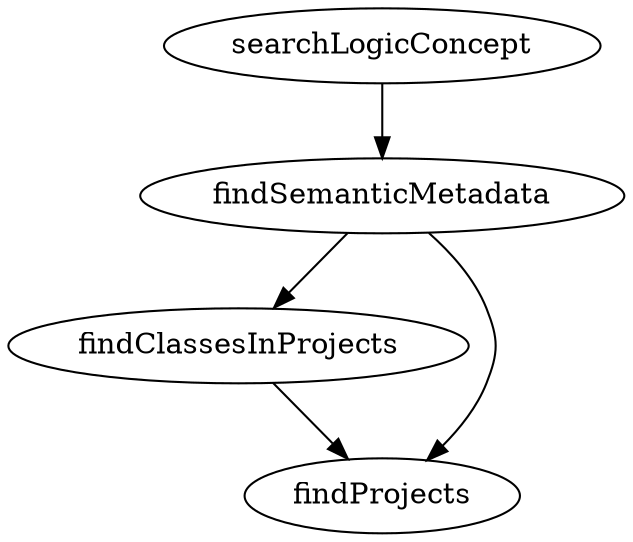 digraph {
	findClassesInProjects -> findProjects ;
	findSemanticMetadata -> findClassesInProjects ;
	findSemanticMetadata -> findProjects ;
	searchLogicConcept -> findSemanticMetadata ;
}
